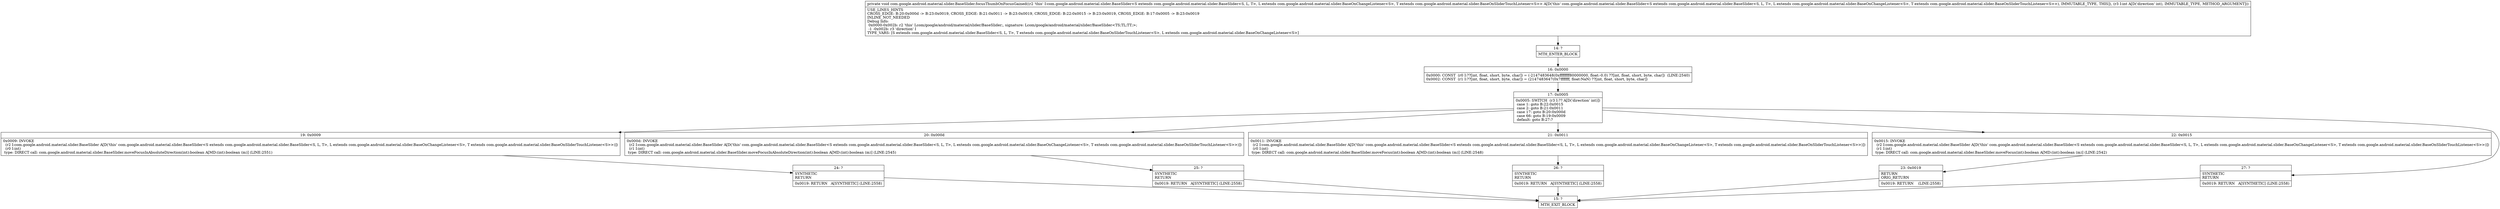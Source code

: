 digraph "CFG forcom.google.android.material.slider.BaseSlider.focusThumbOnFocusGained(I)V" {
Node_14 [shape=record,label="{14\:\ ?|MTH_ENTER_BLOCK\l}"];
Node_16 [shape=record,label="{16\:\ 0x0000|0x0000: CONST  (r0 I:??[int, float, short, byte, char]) = (\-2147483648(0xffffffff80000000, float:\-0.0) ??[int, float, short, byte, char])  (LINE:2540)\l0x0002: CONST  (r1 I:??[int, float, short, byte, char]) = (2147483647(0x7fffffff, float:NaN) ??[int, float, short, byte, char]) \l}"];
Node_17 [shape=record,label="{17\:\ 0x0005|0x0005: SWITCH  (r3 I:?? A[D('direction' int)])\l case 1: goto B:22:0x0015\l case 2: goto B:21:0x0011\l case 17: goto B:20:0x000d\l case 66: goto B:19:0x0009\l default: goto B:27:? \l}"];
Node_19 [shape=record,label="{19\:\ 0x0009|0x0009: INVOKE  \l  (r2 I:com.google.android.material.slider.BaseSlider A[D('this' com.google.android.material.slider.BaseSlider\<S extends com.google.android.material.slider.BaseSlider\<S, L, T\>, L extends com.google.android.material.slider.BaseOnChangeListener\<S\>, T extends com.google.android.material.slider.BaseOnSliderTouchListener\<S\>\>)])\l  (r0 I:int)\l type: DIRECT call: com.google.android.material.slider.BaseSlider.moveFocusInAbsoluteDirection(int):boolean A[MD:(int):boolean (m)] (LINE:2551)\l}"];
Node_24 [shape=record,label="{24\:\ ?|SYNTHETIC\lRETURN\l|0x0019: RETURN   A[SYNTHETIC] (LINE:2558)\l}"];
Node_15 [shape=record,label="{15\:\ ?|MTH_EXIT_BLOCK\l}"];
Node_20 [shape=record,label="{20\:\ 0x000d|0x000d: INVOKE  \l  (r2 I:com.google.android.material.slider.BaseSlider A[D('this' com.google.android.material.slider.BaseSlider\<S extends com.google.android.material.slider.BaseSlider\<S, L, T\>, L extends com.google.android.material.slider.BaseOnChangeListener\<S\>, T extends com.google.android.material.slider.BaseOnSliderTouchListener\<S\>\>)])\l  (r1 I:int)\l type: DIRECT call: com.google.android.material.slider.BaseSlider.moveFocusInAbsoluteDirection(int):boolean A[MD:(int):boolean (m)] (LINE:2545)\l}"];
Node_25 [shape=record,label="{25\:\ ?|SYNTHETIC\lRETURN\l|0x0019: RETURN   A[SYNTHETIC] (LINE:2558)\l}"];
Node_21 [shape=record,label="{21\:\ 0x0011|0x0011: INVOKE  \l  (r2 I:com.google.android.material.slider.BaseSlider A[D('this' com.google.android.material.slider.BaseSlider\<S extends com.google.android.material.slider.BaseSlider\<S, L, T\>, L extends com.google.android.material.slider.BaseOnChangeListener\<S\>, T extends com.google.android.material.slider.BaseOnSliderTouchListener\<S\>\>)])\l  (r0 I:int)\l type: DIRECT call: com.google.android.material.slider.BaseSlider.moveFocus(int):boolean A[MD:(int):boolean (m)] (LINE:2548)\l}"];
Node_26 [shape=record,label="{26\:\ ?|SYNTHETIC\lRETURN\l|0x0019: RETURN   A[SYNTHETIC] (LINE:2558)\l}"];
Node_22 [shape=record,label="{22\:\ 0x0015|0x0015: INVOKE  \l  (r2 I:com.google.android.material.slider.BaseSlider A[D('this' com.google.android.material.slider.BaseSlider\<S extends com.google.android.material.slider.BaseSlider\<S, L, T\>, L extends com.google.android.material.slider.BaseOnChangeListener\<S\>, T extends com.google.android.material.slider.BaseOnSliderTouchListener\<S\>\>)])\l  (r1 I:int)\l type: DIRECT call: com.google.android.material.slider.BaseSlider.moveFocus(int):boolean A[MD:(int):boolean (m)] (LINE:2542)\l}"];
Node_23 [shape=record,label="{23\:\ 0x0019|RETURN\lORIG_RETURN\l|0x0019: RETURN    (LINE:2558)\l}"];
Node_27 [shape=record,label="{27\:\ ?|SYNTHETIC\lRETURN\l|0x0019: RETURN   A[SYNTHETIC] (LINE:2558)\l}"];
MethodNode[shape=record,label="{private void com.google.android.material.slider.BaseSlider.focusThumbOnFocusGained((r2 'this' I:com.google.android.material.slider.BaseSlider\<S extends com.google.android.material.slider.BaseSlider\<S, L, T\>, L extends com.google.android.material.slider.BaseOnChangeListener\<S\>, T extends com.google.android.material.slider.BaseOnSliderTouchListener\<S\>\> A[D('this' com.google.android.material.slider.BaseSlider\<S extends com.google.android.material.slider.BaseSlider\<S, L, T\>, L extends com.google.android.material.slider.BaseOnChangeListener\<S\>, T extends com.google.android.material.slider.BaseOnSliderTouchListener\<S\>\>), IMMUTABLE_TYPE, THIS]), (r3 I:int A[D('direction' int), IMMUTABLE_TYPE, METHOD_ARGUMENT]))  | USE_LINES_HINTS\lCROSS_EDGE: B:20:0x000d \-\> B:23:0x0019, CROSS_EDGE: B:21:0x0011 \-\> B:23:0x0019, CROSS_EDGE: B:22:0x0015 \-\> B:23:0x0019, CROSS_EDGE: B:17:0x0005 \-\> B:23:0x0019\lINLINE_NOT_NEEDED\lDebug Info:\l  0x0000\-0x002b: r2 'this' Lcom\/google\/android\/material\/slider\/BaseSlider;, signature: Lcom\/google\/android\/material\/slider\/BaseSlider\<TS;TL;TT;\>;\l  \-1 \-0x002b: r3 'direction' I\lTYPE_VARS: [S extends com.google.android.material.slider.BaseSlider\<S, L, T\>, T extends com.google.android.material.slider.BaseOnSliderTouchListener\<S\>, L extends com.google.android.material.slider.BaseOnChangeListener\<S\>]\l}"];
MethodNode -> Node_14;Node_14 -> Node_16;
Node_16 -> Node_17;
Node_17 -> Node_19;
Node_17 -> Node_20;
Node_17 -> Node_21;
Node_17 -> Node_22;
Node_17 -> Node_27;
Node_19 -> Node_24;
Node_24 -> Node_15;
Node_20 -> Node_25;
Node_25 -> Node_15;
Node_21 -> Node_26;
Node_26 -> Node_15;
Node_22 -> Node_23;
Node_23 -> Node_15;
Node_27 -> Node_15;
}

